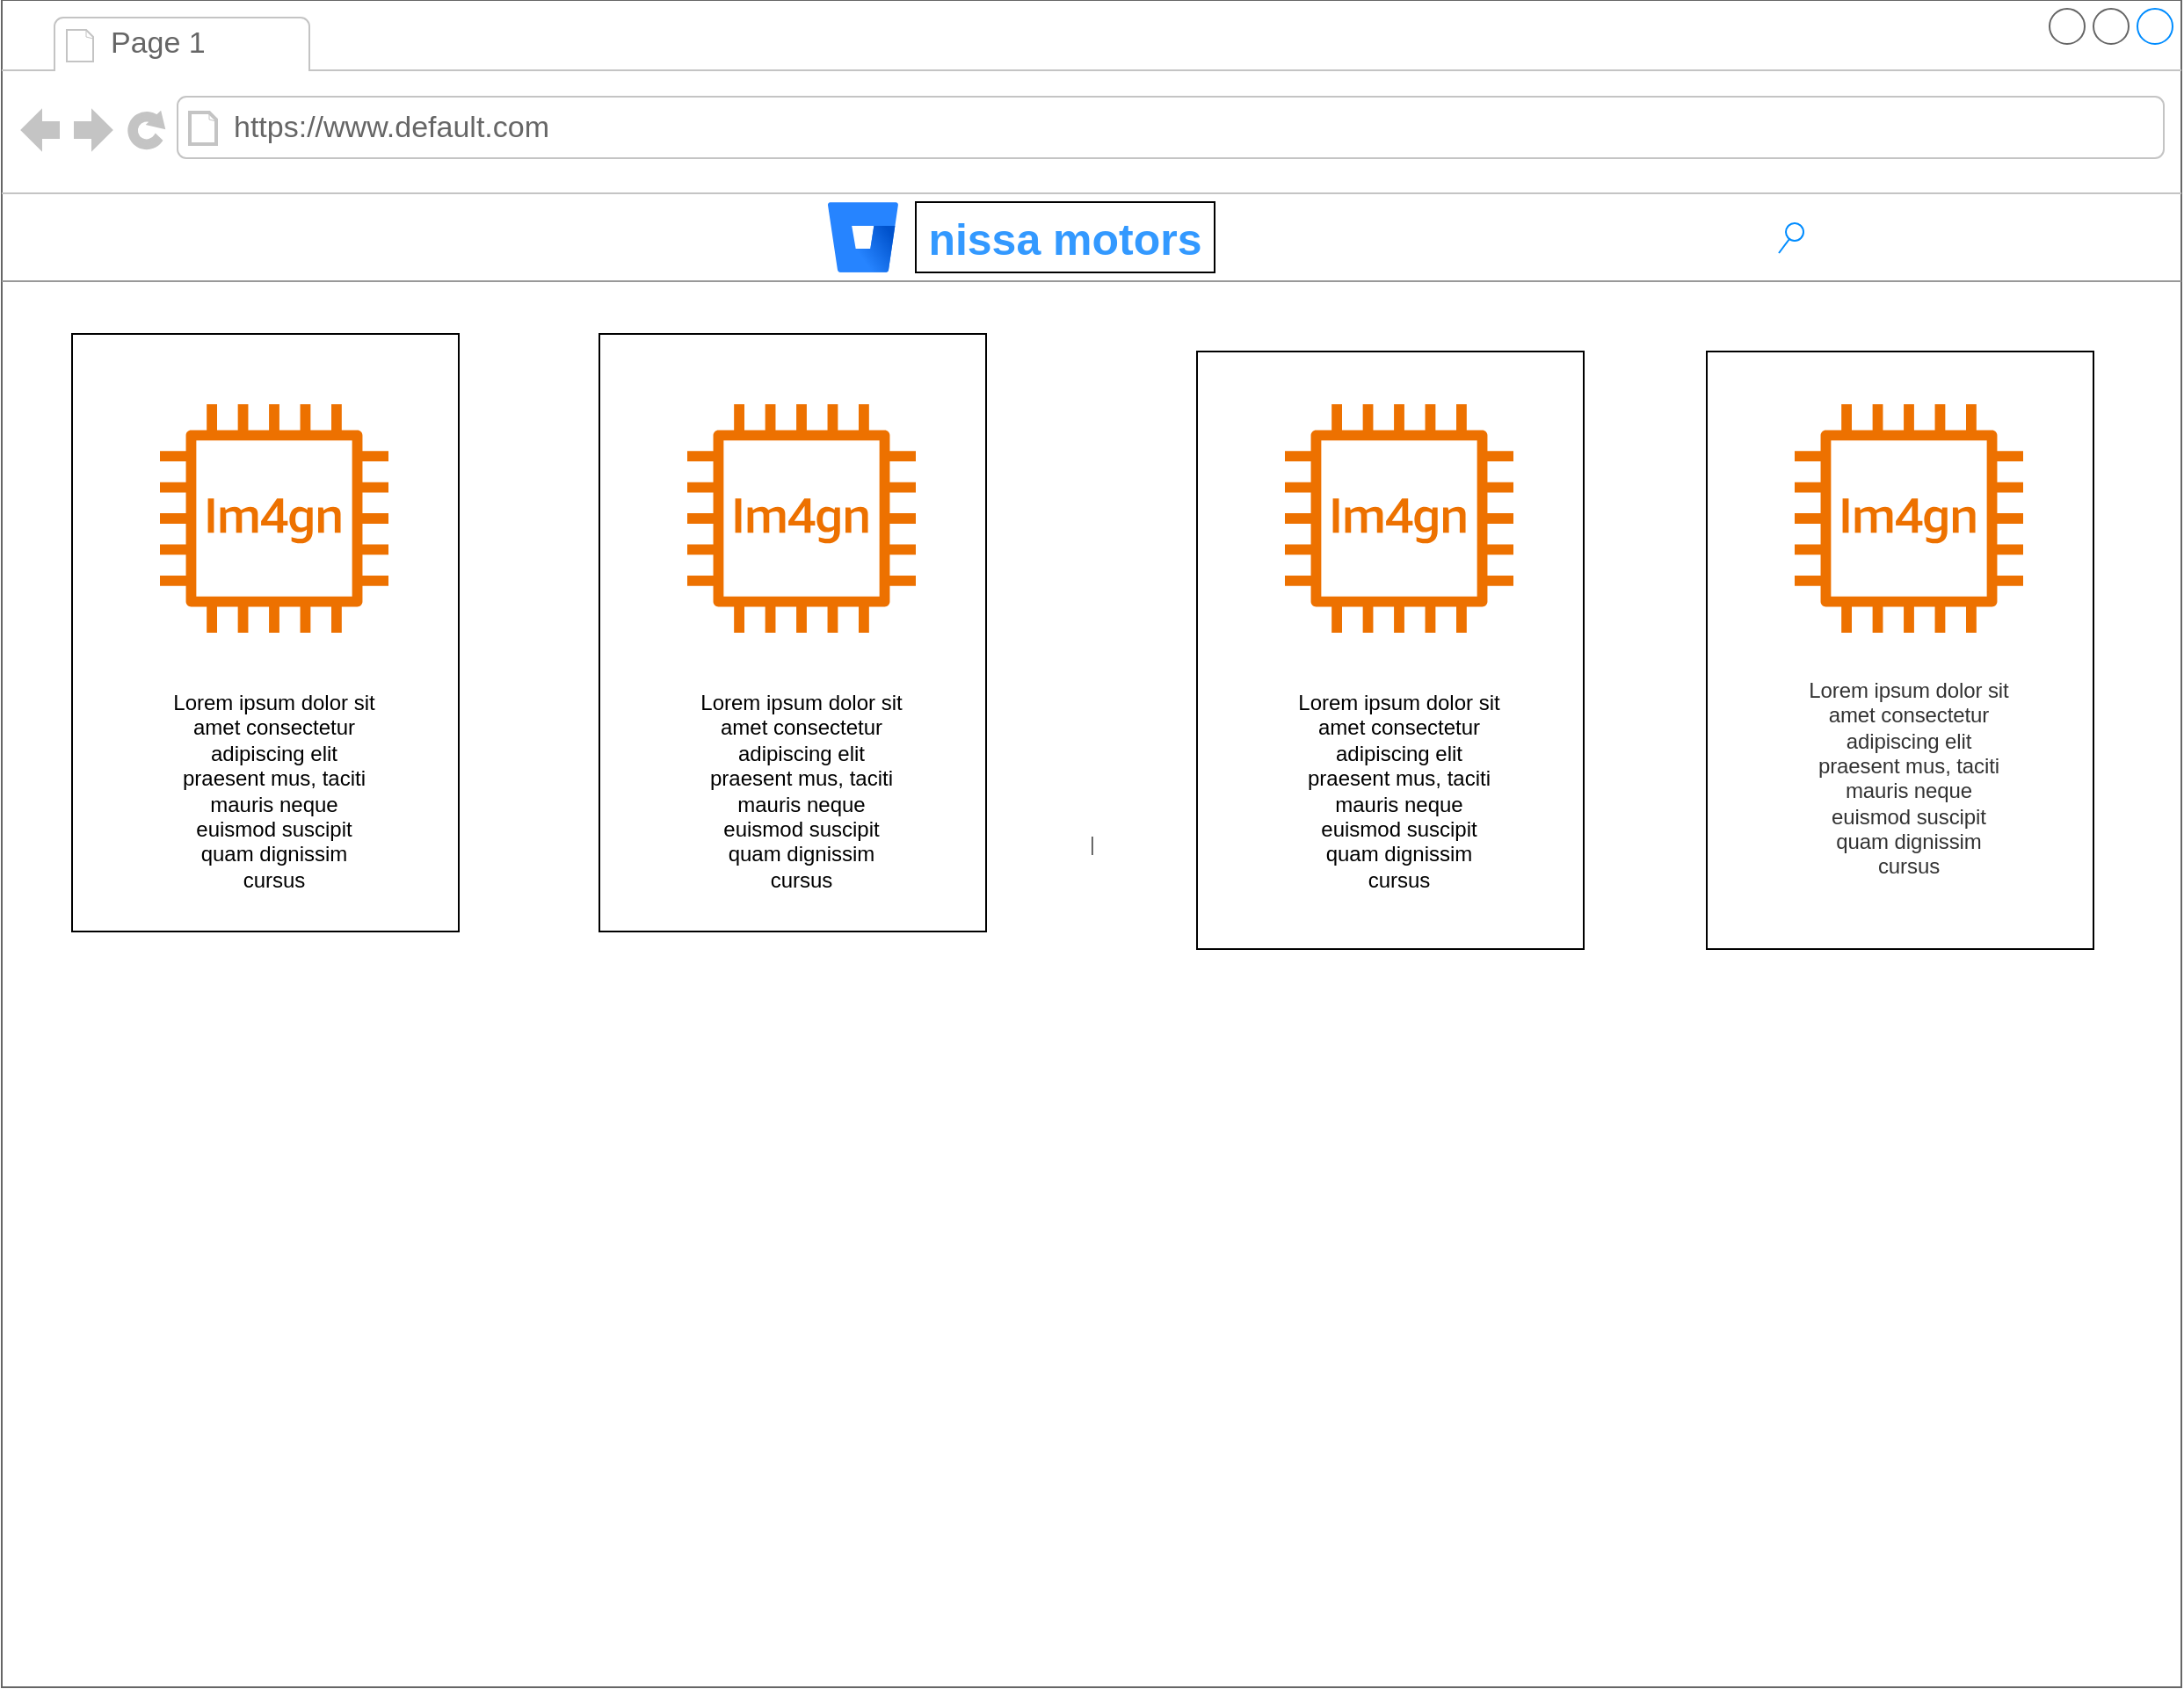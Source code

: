 <mxfile version="21.7.5" type="github">
  <diagram name="Page-1" id="2cc2dc42-3aac-f2a9-1cec-7a8b7cbee084">
    <mxGraphModel dx="1434" dy="790" grid="1" gridSize="10" guides="1" tooltips="1" connect="1" arrows="1" fold="1" page="1" pageScale="1" pageWidth="1100" pageHeight="850" background="#ffffff" math="0" shadow="0">
      <root>
        <mxCell id="0" />
        <mxCell id="1" parent="0" />
        <mxCell id="7026571954dc6520-1" value="|" style="strokeWidth=1;shadow=0;dashed=0;align=center;html=1;shape=mxgraph.mockup.containers.browserWindow;rSize=0;strokeColor=none;mainText=,;recursiveResize=0;rounded=0;labelBackgroundColor=none;fontFamily=Verdana;fontSize=12;fillColor=none;rotation=0;" parent="1" vertex="1">
          <mxGeometry x="860" y="240" width="1240" height="960" as="geometry" />
        </mxCell>
        <mxCell id="7026571954dc6520-2" value="Page 1" style="strokeWidth=1;shadow=0;dashed=0;align=center;html=1;shape=mxgraph.mockup.containers.anchor;fontSize=17;fontColor=#666666;align=left;" parent="7026571954dc6520-1" vertex="1">
          <mxGeometry x="60" y="12" width="110" height="26" as="geometry" />
        </mxCell>
        <mxCell id="7026571954dc6520-3" value="https://www.default.com" style="strokeWidth=1;shadow=0;dashed=0;align=center;html=1;shape=mxgraph.mockup.containers.anchor;rSize=0;fontSize=17;fontColor=#666666;align=left;" parent="7026571954dc6520-1" vertex="1">
          <mxGeometry x="130" y="60" width="250" height="26" as="geometry" />
        </mxCell>
        <mxCell id="7026571954dc6520-15" value="" style="verticalLabelPosition=bottom;shadow=0;dashed=0;align=center;html=1;verticalAlign=top;strokeWidth=1;shape=mxgraph.mockup.markup.line;strokeColor=#999999;rounded=0;labelBackgroundColor=none;fillColor=#ffffff;fontFamily=Verdana;fontSize=12;fontColor=#000000;" parent="7026571954dc6520-1" vertex="1">
          <mxGeometry y="150" width="1240" height="20" as="geometry" />
        </mxCell>
        <mxCell id="xlAAXu3U_xotaFrvBBW6-9" value="" style="strokeWidth=1;shadow=0;dashed=0;align=center;html=1;shape=mxgraph.mockup.forms.searchBox;strokeColor=none;mainText=;strokeColor2=#008cff;fontColor=#666666;fontSize=17;align=left;spacingLeft=3;rounded=0;labelBackgroundColor=none;fillColor=none;" vertex="1" parent="7026571954dc6520-1">
          <mxGeometry x="1010" y="120" width="20" height="30" as="geometry" />
        </mxCell>
        <mxCell id="xlAAXu3U_xotaFrvBBW6-12" value="" style="image;html=1;image=img/lib/atlassian/Bitbucket_Logo.svg;align=center;" vertex="1" parent="7026571954dc6520-1">
          <mxGeometry x="470" y="115" width="40" height="40" as="geometry" />
        </mxCell>
        <mxCell id="xlAAXu3U_xotaFrvBBW6-15" value="nissa motors" style="rounded=0;whiteSpace=wrap;html=1;fontSize=25;fontStyle=1;fontColor=#3399FF;" vertex="1" parent="7026571954dc6520-1">
          <mxGeometry x="520" y="115" width="170" height="40" as="geometry" />
        </mxCell>
        <mxCell id="xlAAXu3U_xotaFrvBBW6-16" value="" style="rounded=0;whiteSpace=wrap;html=1;" vertex="1" parent="7026571954dc6520-1">
          <mxGeometry x="40" y="190" width="220" height="340" as="geometry" />
        </mxCell>
        <mxCell id="xlAAXu3U_xotaFrvBBW6-57" value="" style="rounded=0;whiteSpace=wrap;html=1;" vertex="1" parent="7026571954dc6520-1">
          <mxGeometry x="340" y="190" width="220" height="340" as="geometry" />
        </mxCell>
        <mxCell id="xlAAXu3U_xotaFrvBBW6-58" value="" style="rounded=0;whiteSpace=wrap;html=1;" vertex="1" parent="7026571954dc6520-1">
          <mxGeometry x="680" y="200" width="220" height="340" as="geometry" />
        </mxCell>
        <mxCell id="xlAAXu3U_xotaFrvBBW6-59" value="" style="rounded=0;whiteSpace=wrap;html=1;" vertex="1" parent="7026571954dc6520-1">
          <mxGeometry x="970" y="200" width="220" height="340" as="geometry" />
        </mxCell>
        <mxCell id="xlAAXu3U_xotaFrvBBW6-61" value="" style="sketch=0;outlineConnect=0;fontColor=#232F3E;gradientColor=none;fillColor=#ED7100;strokeColor=none;dashed=0;verticalLabelPosition=bottom;verticalAlign=top;align=center;html=1;fontSize=12;fontStyle=0;aspect=fixed;pointerEvents=1;shape=mxgraph.aws4.ec2_im4gn_instance;" vertex="1" parent="7026571954dc6520-1">
          <mxGeometry x="90" y="230" width="130" height="130" as="geometry" />
        </mxCell>
        <mxCell id="xlAAXu3U_xotaFrvBBW6-62" value="" style="sketch=0;outlineConnect=0;fontColor=#232F3E;gradientColor=none;fillColor=#ED7100;strokeColor=none;dashed=0;verticalLabelPosition=bottom;verticalAlign=top;align=center;html=1;fontSize=12;fontStyle=0;aspect=fixed;pointerEvents=1;shape=mxgraph.aws4.ec2_im4gn_instance;" vertex="1" parent="7026571954dc6520-1">
          <mxGeometry x="390" y="230" width="130" height="130" as="geometry" />
        </mxCell>
        <mxCell id="xlAAXu3U_xotaFrvBBW6-63" value="" style="sketch=0;outlineConnect=0;fontColor=#232F3E;gradientColor=none;fillColor=#ED7100;strokeColor=none;dashed=0;verticalLabelPosition=bottom;verticalAlign=top;align=center;html=1;fontSize=12;fontStyle=0;aspect=fixed;pointerEvents=1;shape=mxgraph.aws4.ec2_im4gn_instance;" vertex="1" parent="7026571954dc6520-1">
          <mxGeometry x="730" y="230" width="130" height="130" as="geometry" />
        </mxCell>
        <mxCell id="xlAAXu3U_xotaFrvBBW6-64" value="" style="sketch=0;outlineConnect=0;fontColor=#232F3E;gradientColor=none;fillColor=#ED7100;strokeColor=none;dashed=0;verticalLabelPosition=bottom;verticalAlign=top;align=center;html=1;fontSize=12;fontStyle=0;aspect=fixed;pointerEvents=1;shape=mxgraph.aws4.ec2_im4gn_instance;" vertex="1" parent="7026571954dc6520-1">
          <mxGeometry x="1020" y="230" width="130" height="130" as="geometry" />
        </mxCell>
        <mxCell id="xlAAXu3U_xotaFrvBBW6-65" value="Lorem ipsum dolor sit amet consectetur adipiscing elit praesent mus, taciti mauris neque euismod suscipit quam dignissim cursus" style="rounded=0;whiteSpace=wrap;html=1;strokeColor=none;" vertex="1" parent="7026571954dc6520-1">
          <mxGeometry x="95" y="420" width="120" height="60" as="geometry" />
        </mxCell>
        <mxCell id="xlAAXu3U_xotaFrvBBW6-66" value="Lorem ipsum dolor sit amet consectetur adipiscing elit praesent mus, taciti mauris neque euismod suscipit quam dignissim cursus" style="rounded=0;whiteSpace=wrap;html=1;strokeColor=none;" vertex="1" parent="7026571954dc6520-1">
          <mxGeometry x="395" y="420" width="120" height="60" as="geometry" />
        </mxCell>
        <mxCell id="xlAAXu3U_xotaFrvBBW6-67" value="Lorem ipsum dolor sit amet consectetur adipiscing elit praesent mus, taciti mauris neque euismod suscipit quam dignissim cursus" style="rounded=0;whiteSpace=wrap;html=1;strokeColor=none;" vertex="1" parent="7026571954dc6520-1">
          <mxGeometry x="735" y="420" width="120" height="60" as="geometry" />
        </mxCell>
        <mxCell id="xlAAXu3U_xotaFrvBBW6-68" value="&#xa;&lt;span style=&quot;color: rgba(0, 0, 0, 0.8); font-family: &amp;quot;Source Sans Pro&amp;quot;, sans-serif; font-size: 12px; font-style: normal; font-variant-ligatures: normal; font-variant-caps: normal; letter-spacing: -0.049px; orphans: 2; text-indent: 0px; text-transform: none; widows: 2; word-spacing: 0px; -webkit-text-stroke-width: 0px; background-color: rgb(255, 255, 255); text-decoration-thickness: initial; text-decoration-style: initial; text-decoration-color: initial; float: none; display: inline !important;&quot;&gt;Lorem ipsum dolor sit amet consectetur adipiscing elit praesent mus, taciti mauris neque euismod suscipit quam dignissim cursus&lt;/span&gt;&#xa;&#xa;" style="rounded=0;whiteSpace=wrap;html=1;strokeColor=none;fontSize=12;fontStyle=0;align=center;" vertex="1" parent="7026571954dc6520-1">
          <mxGeometry x="1025" y="420" width="120" height="60" as="geometry" />
        </mxCell>
      </root>
    </mxGraphModel>
  </diagram>
</mxfile>
